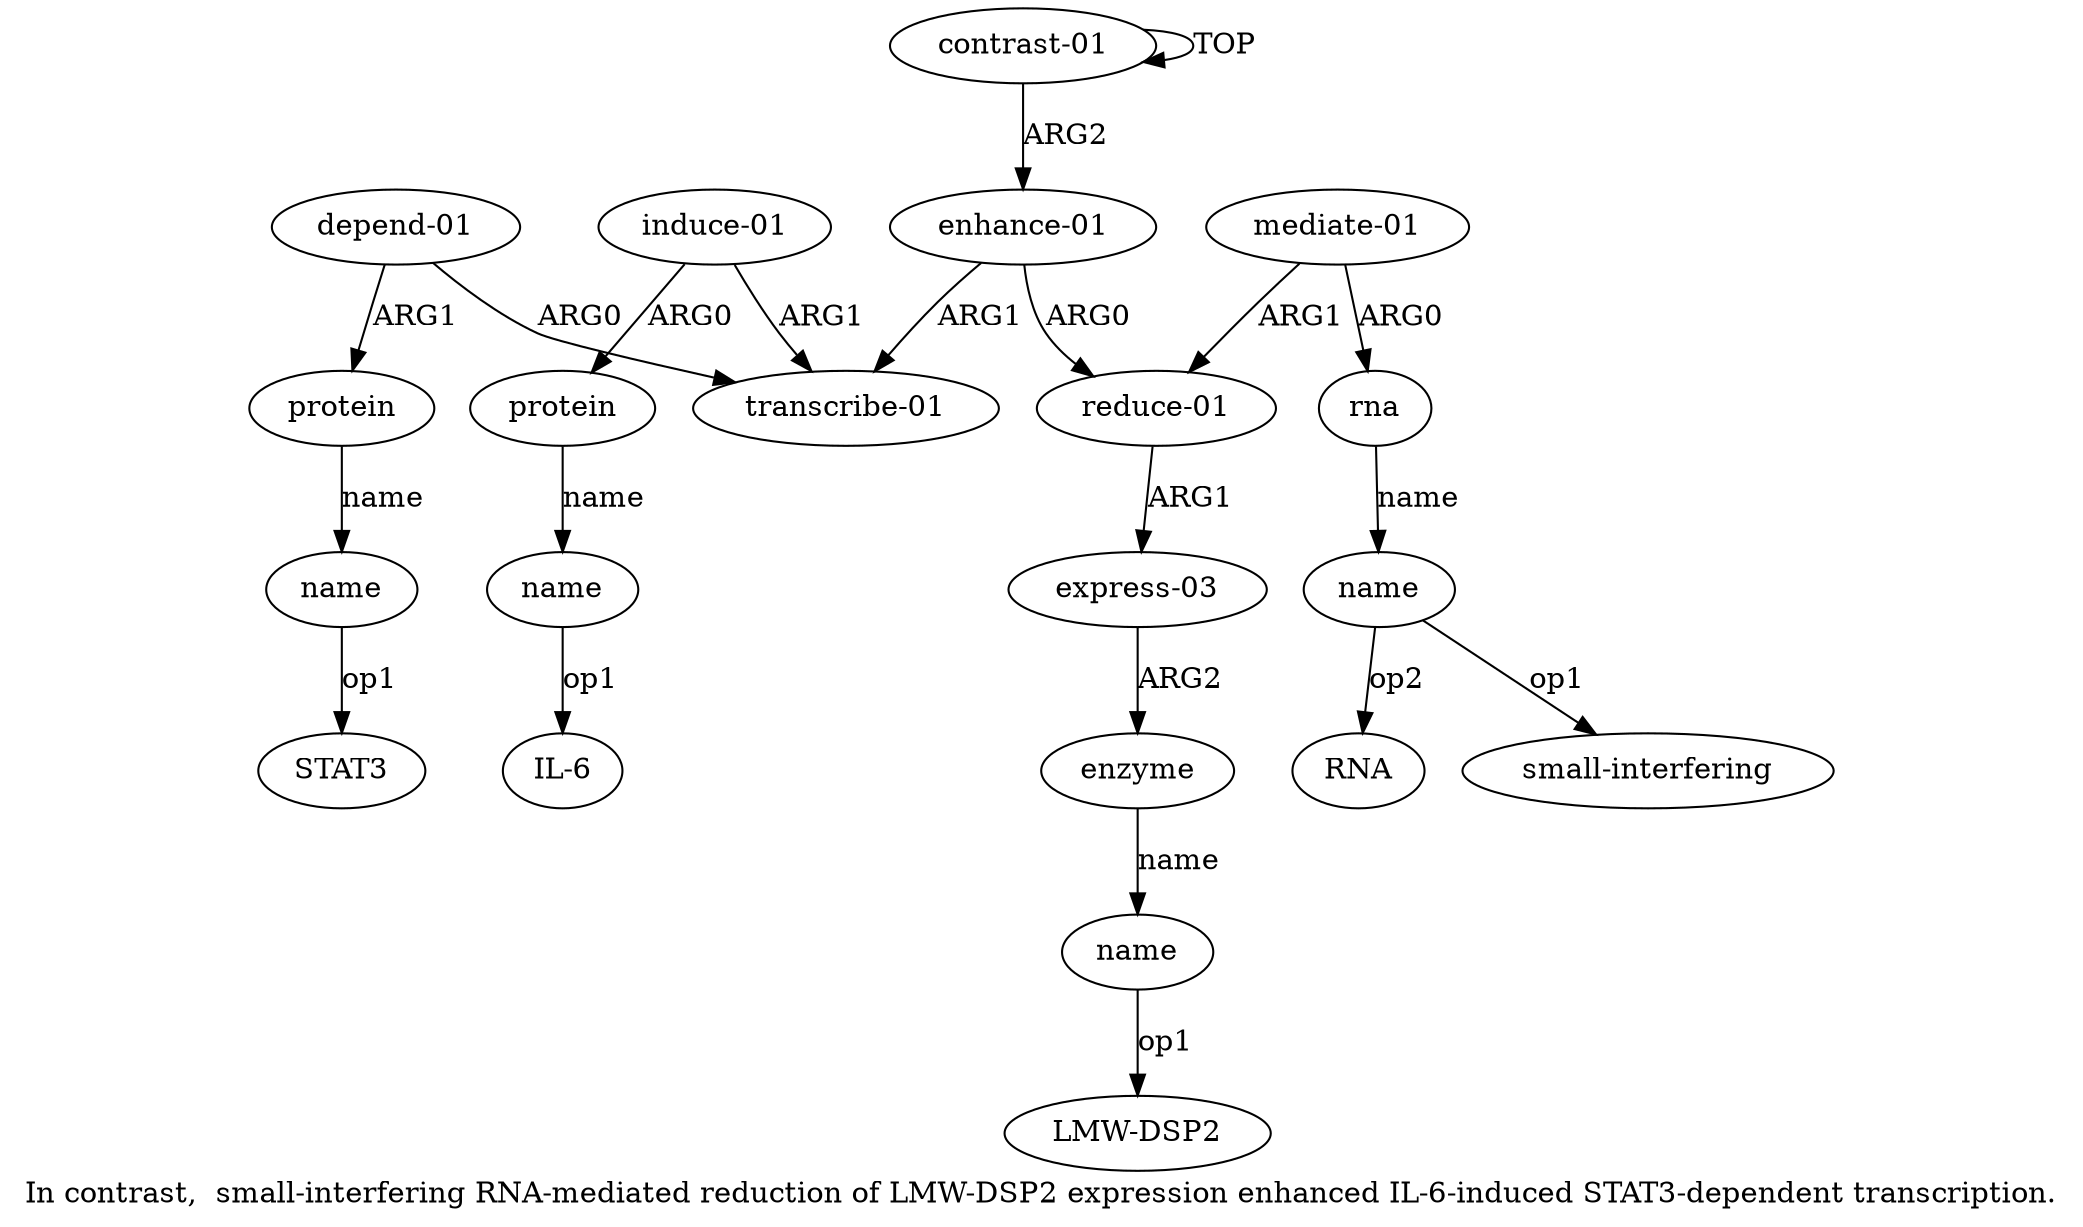digraph  {
	graph [label="In contrast,  small-interfering RNA-mediated reduction of LMW-DSP2 expression enhanced IL-6-induced STAT3-dependent transcription."];
	node [label="\N"];
	a15	 [color=black,
		gold_ind=15,
		gold_label=name,
		label=name,
		test_ind=15,
		test_label=name];
	"a15 STAT3"	 [color=black,
		gold_ind=-1,
		gold_label=STAT3,
		label=STAT3,
		test_ind=-1,
		test_label=STAT3];
	a15 -> "a15 STAT3" [key=0,
	color=black,
	gold_label=op1,
	label=op1,
	test_label=op1];
a14 [color=black,
	gold_ind=14,
	gold_label=protein,
	label=protein,
	test_ind=14,
	test_label=protein];
a14 -> a15 [key=0,
color=black,
gold_label=name,
label=name,
test_label=name];
a11 [color=black,
gold_ind=11,
gold_label=protein,
label=protein,
test_ind=11,
test_label=protein];
a12 [color=black,
gold_ind=12,
gold_label=name,
label=name,
test_ind=12,
test_label=name];
a11 -> a12 [key=0,
color=black,
gold_label=name,
label=name,
test_label=name];
a10 [color=black,
gold_ind=10,
gold_label="induce-01",
label="induce-01",
test_ind=10,
test_label="induce-01"];
a10 -> a11 [key=0,
color=black,
gold_label=ARG0,
label=ARG0,
test_label=ARG0];
a9 [color=black,
gold_ind=9,
gold_label="transcribe-01",
label="transcribe-01",
test_ind=9,
test_label="transcribe-01"];
a10 -> a9 [key=0,
color=black,
gold_label=ARG1,
label=ARG1,
test_label=ARG1];
a13 [color=black,
gold_ind=13,
gold_label="depend-01",
label="depend-01",
test_ind=13,
test_label="depend-01"];
a13 -> a14 [key=0,
color=black,
gold_label=ARG1,
label=ARG1,
test_label=ARG1];
a13 -> a9 [key=0,
color=black,
gold_label=ARG0,
label=ARG0,
test_label=ARG0];
"a12 IL-6" [color=black,
gold_ind=-1,
gold_label="IL-6",
label="IL-6",
test_ind=-1,
test_label="IL-6"];
a12 -> "a12 IL-6" [key=0,
color=black,
gold_label=op1,
label=op1,
test_label=op1];
"a5 LMW-DSP2" [color=black,
gold_ind=-1,
gold_label="LMW-DSP2",
label="LMW-DSP2",
test_ind=-1,
test_label="LMW-DSP2"];
a1 [color=black,
gold_ind=1,
gold_label="enhance-01",
label="enhance-01",
test_ind=1,
test_label="enhance-01"];
a2 [color=black,
gold_ind=2,
gold_label="reduce-01",
label="reduce-01",
test_ind=2,
test_label="reduce-01"];
a1 -> a2 [key=0,
color=black,
gold_label=ARG0,
label=ARG0,
test_label=ARG0];
a1 -> a9 [key=0,
color=black,
gold_label=ARG1,
label=ARG1,
test_label=ARG1];
a0 [color=black,
gold_ind=0,
gold_label="contrast-01",
label="contrast-01",
test_ind=0,
test_label="contrast-01"];
a0 -> a1 [key=0,
color=black,
gold_label=ARG2,
label=ARG2,
test_label=ARG2];
a0 -> a0 [key=0,
color=black,
gold_label=TOP,
label=TOP,
test_label=TOP];
a3 [color=black,
gold_ind=3,
gold_label="express-03",
label="express-03",
test_ind=3,
test_label="express-03"];
a4 [color=black,
gold_ind=4,
gold_label=enzyme,
label=enzyme,
test_ind=4,
test_label=enzyme];
a3 -> a4 [key=0,
color=black,
gold_label=ARG2,
label=ARG2,
test_label=ARG2];
a2 -> a3 [key=0,
color=black,
gold_label=ARG1,
label=ARG1,
test_label=ARG1];
a5 [color=black,
gold_ind=5,
gold_label=name,
label=name,
test_ind=5,
test_label=name];
a5 -> "a5 LMW-DSP2" [key=0,
color=black,
gold_label=op1,
label=op1,
test_label=op1];
a4 -> a5 [key=0,
color=black,
gold_label=name,
label=name,
test_label=name];
a7 [color=black,
gold_ind=7,
gold_label=rna,
label=rna,
test_ind=7,
test_label=rna];
a8 [color=black,
gold_ind=8,
gold_label=name,
label=name,
test_ind=8,
test_label=name];
a7 -> a8 [key=0,
color=black,
gold_label=name,
label=name,
test_label=name];
a6 [color=black,
gold_ind=6,
gold_label="mediate-01",
label="mediate-01",
test_ind=6,
test_label="mediate-01"];
a6 -> a2 [key=0,
color=black,
gold_label=ARG1,
label=ARG1,
test_label=ARG1];
a6 -> a7 [key=0,
color=black,
gold_label=ARG0,
label=ARG0,
test_label=ARG0];
"a8 small-interfering" [color=black,
gold_ind=-1,
gold_label="small-interfering",
label="small-interfering",
test_ind=-1,
test_label="small-interfering"];
a8 -> "a8 small-interfering" [key=0,
color=black,
gold_label=op1,
label=op1,
test_label=op1];
"a8 RNA" [color=black,
gold_ind=-1,
gold_label=RNA,
label=RNA,
test_ind=-1,
test_label=RNA];
a8 -> "a8 RNA" [key=0,
color=black,
gold_label=op2,
label=op2,
test_label=op2];
}
